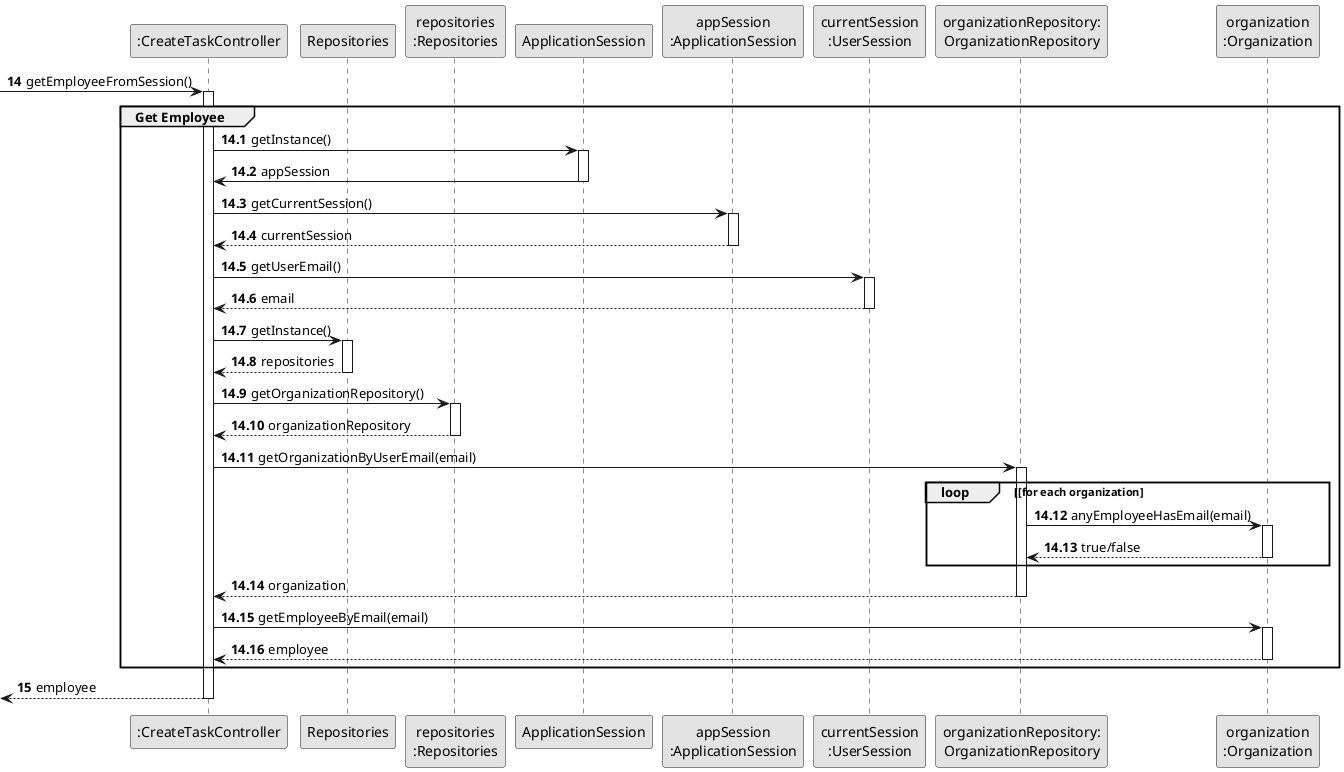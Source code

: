 @startuml
skinparam monochrome true
skinparam packageStyle rectangle
skinparam shadowing false

'hide footbox
participant ":CreateTaskController" as CTRL
participant "Repositories" as REPOS
participant "repositories\n:Repositories" as REPOS_SINGLETON
participant "ApplicationSession" as APP_SESSION
participant "appSession\n:ApplicationSession" as APP_SESSION_SINGLETON
participant "currentSession\n:UserSession" as CURRENT_SESSION
participant "organizationRepository:\nOrganizationRepository" as ORG_REPO
participant "organization\n:Organization" as ORG

autonumber 14
-> CTRL : getEmployeeFromSession()
autonumber 14.1
activate CTRL

    group Get Employee
        CTRL -> APP_SESSION: getInstance()
        activate APP_SESSION
            APP_SESSION -> CTRL: appSession
        deactivate APP_SESSION

        CTRL -> APP_SESSION_SINGLETON: getCurrentSession()
        activate APP_SESSION_SINGLETON
            APP_SESSION_SINGLETON --> CTRL: currentSession
        deactivate APP_SESSION_SINGLETON

        CTRL -> CURRENT_SESSION: getUserEmail()
        activate CURRENT_SESSION
            CURRENT_SESSION --> CTRL: email
        deactivate CURRENT_SESSION

        CTRL -> REPOS : getInstance()
        activate REPOS
            REPOS --> CTRL: repositories
        deactivate REPOS

        CTRL -> REPOS_SINGLETON: getOrganizationRepository()
        activate REPOS_SINGLETON
            REPOS_SINGLETON --> CTRL: organizationRepository
        deactivate REPOS_SINGLETON

        CTRL -> ORG_REPO: getOrganizationByUserEmail(email)
        activate ORG_REPO

            loop [for each organization
                ORG_REPO -> ORG : anyEmployeeHasEmail(email)
                activate ORG
                     ORG --> ORG_REPO : true/false
                deactivate ORG
            end

            ORG_REPO --> CTRL : organization
        deactivate ORG_REPO

        CTRL -> ORG: getEmployeeByEmail(email)
        activate ORG
            ORG --> CTRL : employee
        deactivate ORG
    end
    autonumber 15
    <-- CTRL : employee

deactivate CTRL

@enduml